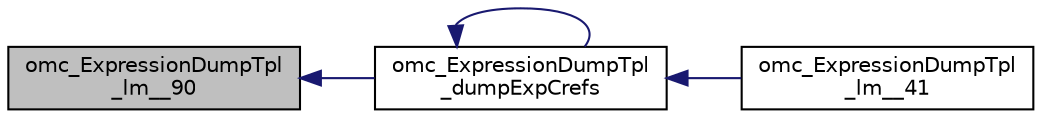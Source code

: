 digraph "omc_ExpressionDumpTpl_lm__90"
{
  edge [fontname="Helvetica",fontsize="10",labelfontname="Helvetica",labelfontsize="10"];
  node [fontname="Helvetica",fontsize="10",shape=record];
  rankdir="LR";
  Node225660 [label="omc_ExpressionDumpTpl\l_lm__90",height=0.2,width=0.4,color="black", fillcolor="grey75", style="filled", fontcolor="black"];
  Node225660 -> Node225661 [dir="back",color="midnightblue",fontsize="10",style="solid",fontname="Helvetica"];
  Node225661 [label="omc_ExpressionDumpTpl\l_dumpExpCrefs",height=0.2,width=0.4,color="black", fillcolor="white", style="filled",URL="$d7/ddf/_expression_dump_tpl_8h.html#adee13dd599a1e4f8b72159ded96624eb"];
  Node225661 -> Node225661 [dir="back",color="midnightblue",fontsize="10",style="solid",fontname="Helvetica"];
  Node225661 -> Node225662 [dir="back",color="midnightblue",fontsize="10",style="solid",fontname="Helvetica"];
  Node225662 [label="omc_ExpressionDumpTpl\l_lm__41",height=0.2,width=0.4,color="black", fillcolor="white", style="filled",URL="$d3/d40/_expression_dump_tpl_8c.html#af6bb5d74ee145c22478df449d04aca1d"];
}
